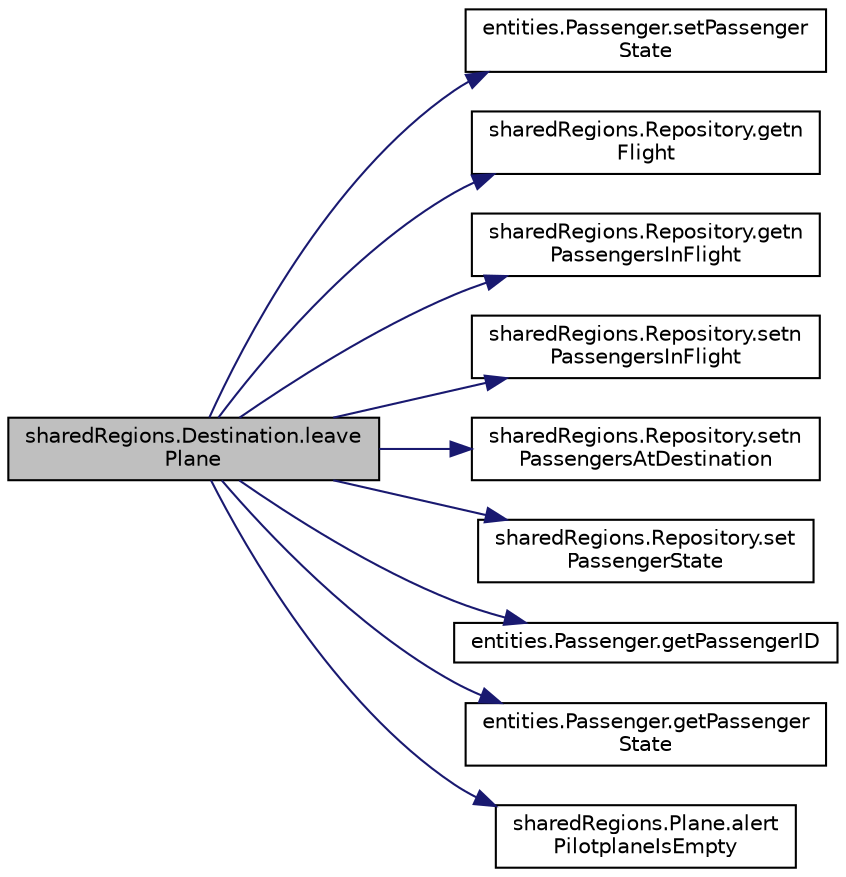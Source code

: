 digraph "sharedRegions.Destination.leavePlane"
{
  edge [fontname="Helvetica",fontsize="10",labelfontname="Helvetica",labelfontsize="10"];
  node [fontname="Helvetica",fontsize="10",shape=record];
  rankdir="LR";
  Node5 [label="sharedRegions.Destination.leave\lPlane",height=0.2,width=0.4,color="black", fillcolor="grey75", style="filled", fontcolor="black"];
  Node5 -> Node6 [color="midnightblue",fontsize="10",style="solid",fontname="Helvetica"];
  Node6 [label="entities.Passenger.setPassenger\lState",height=0.2,width=0.4,color="black", fillcolor="white", style="filled",URL="$classentities_1_1_passenger.html#a15abb0fe38c3f003d4a7257e8736a562"];
  Node5 -> Node7 [color="midnightblue",fontsize="10",style="solid",fontname="Helvetica"];
  Node7 [label="sharedRegions.Repository.getn\lFlight",height=0.2,width=0.4,color="black", fillcolor="white", style="filled",URL="$classshared_regions_1_1_repository.html#a7b00c4a1f9c60c34b87c9106eb7908c4"];
  Node5 -> Node8 [color="midnightblue",fontsize="10",style="solid",fontname="Helvetica"];
  Node8 [label="sharedRegions.Repository.getn\lPassengersInFlight",height=0.2,width=0.4,color="black", fillcolor="white", style="filled",URL="$classshared_regions_1_1_repository.html#a72428c11fc633123613011915c19207a"];
  Node5 -> Node9 [color="midnightblue",fontsize="10",style="solid",fontname="Helvetica"];
  Node9 [label="sharedRegions.Repository.setn\lPassengersInFlight",height=0.2,width=0.4,color="black", fillcolor="white", style="filled",URL="$classshared_regions_1_1_repository.html#aea740a0c5225eaffb757bf31f690985d"];
  Node5 -> Node10 [color="midnightblue",fontsize="10",style="solid",fontname="Helvetica"];
  Node10 [label="sharedRegions.Repository.setn\lPassengersAtDestination",height=0.2,width=0.4,color="black", fillcolor="white", style="filled",URL="$classshared_regions_1_1_repository.html#ae5c7a992aa4d5d14f4d1887718ad100c"];
  Node5 -> Node11 [color="midnightblue",fontsize="10",style="solid",fontname="Helvetica"];
  Node11 [label="sharedRegions.Repository.set\lPassengerState",height=0.2,width=0.4,color="black", fillcolor="white", style="filled",URL="$classshared_regions_1_1_repository.html#a112f179c04b8e8c76afd4150f105315d"];
  Node5 -> Node12 [color="midnightblue",fontsize="10",style="solid",fontname="Helvetica"];
  Node12 [label="entities.Passenger.getPassengerID",height=0.2,width=0.4,color="black", fillcolor="white", style="filled",URL="$classentities_1_1_passenger.html#a02039d310b9abd8d76438f86c4dd071f"];
  Node5 -> Node13 [color="midnightblue",fontsize="10",style="solid",fontname="Helvetica"];
  Node13 [label="entities.Passenger.getPassenger\lState",height=0.2,width=0.4,color="black", fillcolor="white", style="filled",URL="$classentities_1_1_passenger.html#af9b423b481bf216dfe8fe019919e74fe"];
  Node5 -> Node14 [color="midnightblue",fontsize="10",style="solid",fontname="Helvetica"];
  Node14 [label="sharedRegions.Plane.alert\lPilotplaneIsEmpty",height=0.2,width=0.4,color="black", fillcolor="white", style="filled",URL="$classshared_regions_1_1_plane.html#a86935f69418facbb8f40c742d93195c9"];
}
